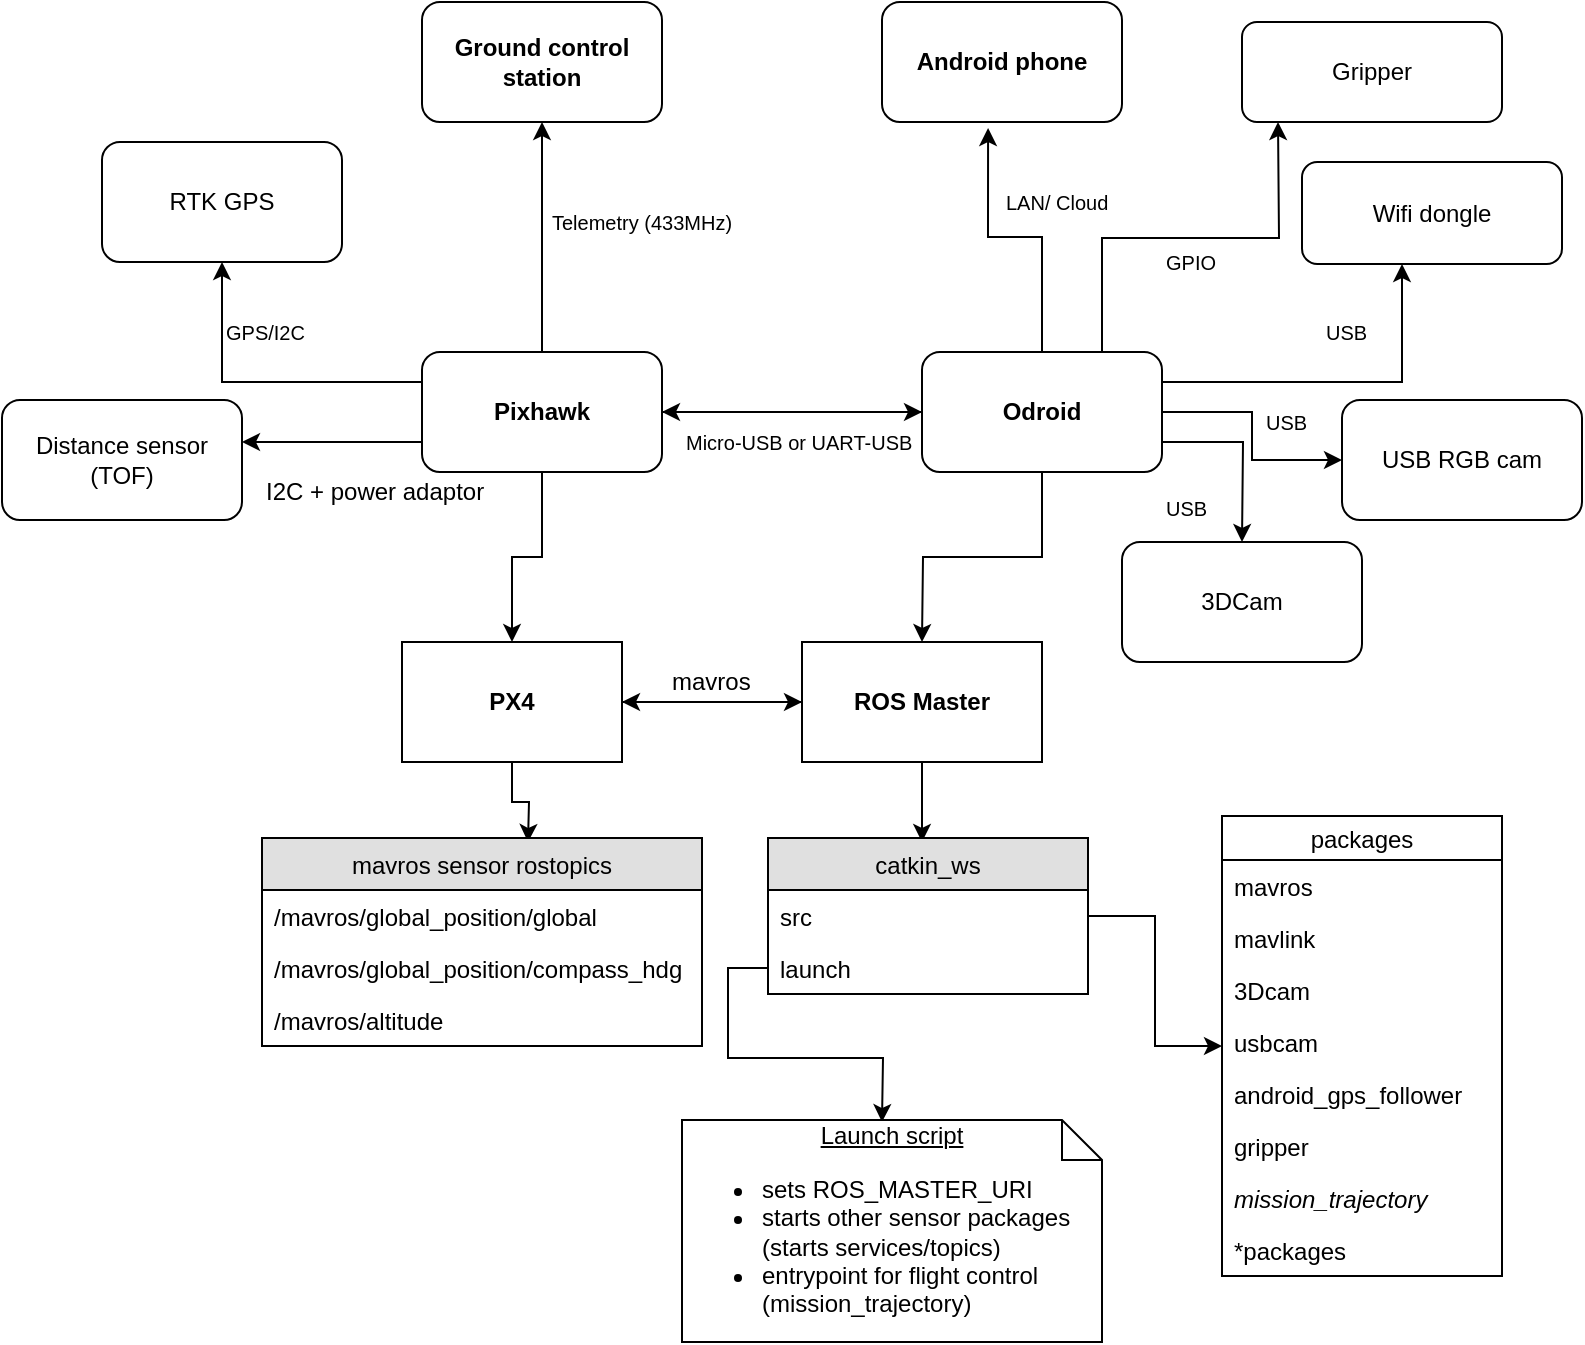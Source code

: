 <mxfile version="10.6.7" type="github"><diagram id="nl4JyspTp1iFP1jykP6N" name="Page-1"><mxGraphModel dx="840" dy="404" grid="1" gridSize="10" guides="1" tooltips="1" connect="1" arrows="1" fold="1" page="1" pageScale="1" pageWidth="827" pageHeight="1169" math="0" shadow="0"><root><mxCell id="0"/><mxCell id="1" parent="0"/><mxCell id="j6_U-_XCmKQf0JF2wbDi-5" style="edgeStyle=orthogonalEdgeStyle;rounded=0;orthogonalLoop=1;jettySize=auto;html=1;entryX=0;entryY=0.5;entryDx=0;entryDy=0;" parent="1" source="zrJzUWun0oEHjl4LM8T9-1" target="j6_U-_XCmKQf0JF2wbDi-2" edge="1"><mxGeometry relative="1" as="geometry"/></mxCell><mxCell id="j6_U-_XCmKQf0JF2wbDi-10" style="edgeStyle=orthogonalEdgeStyle;rounded=0;orthogonalLoop=1;jettySize=auto;html=1;exitX=0;exitY=0.25;exitDx=0;exitDy=0;entryX=0.5;entryY=1;entryDx=0;entryDy=0;" parent="1" source="zrJzUWun0oEHjl4LM8T9-1" target="j6_U-_XCmKQf0JF2wbDi-13" edge="1"><mxGeometry relative="1" as="geometry"><mxPoint x="170" y="175" as="targetPoint"/><Array as="points"><mxPoint x="140" y="200"/></Array></mxGeometry></mxCell><mxCell id="j6_U-_XCmKQf0JF2wbDi-11" style="edgeStyle=orthogonalEdgeStyle;rounded=0;orthogonalLoop=1;jettySize=auto;html=1;exitX=0;exitY=0.75;exitDx=0;exitDy=0;" parent="1" source="zrJzUWun0oEHjl4LM8T9-1" edge="1"><mxGeometry relative="1" as="geometry"><mxPoint x="150" y="230" as="targetPoint"/></mxGeometry></mxCell><mxCell id="j6_U-_XCmKQf0JF2wbDi-30" style="edgeStyle=orthogonalEdgeStyle;rounded=0;orthogonalLoop=1;jettySize=auto;html=1;exitX=0.5;exitY=0;exitDx=0;exitDy=0;entryX=0.5;entryY=1;entryDx=0;entryDy=0;" parent="1" source="zrJzUWun0oEHjl4LM8T9-1" edge="1"><mxGeometry relative="1" as="geometry"><mxPoint x="300" y="70" as="targetPoint"/></mxGeometry></mxCell><mxCell id="j6_U-_XCmKQf0JF2wbDi-43" style="edgeStyle=orthogonalEdgeStyle;rounded=0;orthogonalLoop=1;jettySize=auto;html=1;exitX=0.5;exitY=1;exitDx=0;exitDy=0;entryX=0.5;entryY=0;entryDx=0;entryDy=0;" parent="1" source="zrJzUWun0oEHjl4LM8T9-1" target="j6_U-_XCmKQf0JF2wbDi-41" edge="1"><mxGeometry relative="1" as="geometry"/></mxCell><mxCell id="zrJzUWun0oEHjl4LM8T9-1" value="&lt;b&gt;Pixhawk&lt;/b&gt;" style="rounded=1;whiteSpace=wrap;html=1;" parent="1" vertex="1"><mxGeometry x="240" y="185" width="120" height="60" as="geometry"/></mxCell><mxCell id="j6_U-_XCmKQf0JF2wbDi-6" style="edgeStyle=orthogonalEdgeStyle;rounded=0;orthogonalLoop=1;jettySize=auto;html=1;entryX=1;entryY=0.5;entryDx=0;entryDy=0;" parent="1" source="j6_U-_XCmKQf0JF2wbDi-2" target="zrJzUWun0oEHjl4LM8T9-1" edge="1"><mxGeometry relative="1" as="geometry"/></mxCell><mxCell id="j6_U-_XCmKQf0JF2wbDi-15" style="edgeStyle=orthogonalEdgeStyle;rounded=0;orthogonalLoop=1;jettySize=auto;html=1;exitX=1;exitY=0.25;exitDx=0;exitDy=0;" parent="1" source="j6_U-_XCmKQf0JF2wbDi-2" target="j6_U-_XCmKQf0JF2wbDi-16" edge="1"><mxGeometry relative="1" as="geometry"><mxPoint x="640" y="140" as="targetPoint"/><Array as="points"><mxPoint x="730" y="200"/></Array></mxGeometry></mxCell><mxCell id="j6_U-_XCmKQf0JF2wbDi-17" style="edgeStyle=orthogonalEdgeStyle;rounded=0;orthogonalLoop=1;jettySize=auto;html=1;exitX=1;exitY=0.5;exitDx=0;exitDy=0;entryX=0;entryY=0.5;entryDx=0;entryDy=0;" parent="1" source="j6_U-_XCmKQf0JF2wbDi-2" target="j6_U-_XCmKQf0JF2wbDi-19" edge="1"><mxGeometry relative="1" as="geometry"><mxPoint x="660" y="215" as="targetPoint"/></mxGeometry></mxCell><mxCell id="j6_U-_XCmKQf0JF2wbDi-21" style="edgeStyle=orthogonalEdgeStyle;rounded=0;orthogonalLoop=1;jettySize=auto;html=1;exitX=1;exitY=0.75;exitDx=0;exitDy=0;" parent="1" source="j6_U-_XCmKQf0JF2wbDi-2" edge="1"><mxGeometry relative="1" as="geometry"><mxPoint x="650" y="280" as="targetPoint"/></mxGeometry></mxCell><mxCell id="j6_U-_XCmKQf0JF2wbDi-23" style="edgeStyle=orthogonalEdgeStyle;rounded=0;orthogonalLoop=1;jettySize=auto;html=1;" parent="1" source="j6_U-_XCmKQf0JF2wbDi-2" edge="1"><mxGeometry relative="1" as="geometry"><mxPoint x="490" y="330" as="targetPoint"/></mxGeometry></mxCell><mxCell id="j6_U-_XCmKQf0JF2wbDi-27" style="edgeStyle=orthogonalEdgeStyle;rounded=0;orthogonalLoop=1;jettySize=auto;html=1;exitX=0.5;exitY=0;exitDx=0;exitDy=0;entryX=0.442;entryY=1.05;entryDx=0;entryDy=0;entryPerimeter=0;" parent="1" source="j6_U-_XCmKQf0JF2wbDi-2" target="j6_U-_XCmKQf0JF2wbDi-26" edge="1"><mxGeometry relative="1" as="geometry"/></mxCell><mxCell id="PVtK1HOAYE8B7Avdvaf3-5" style="edgeStyle=orthogonalEdgeStyle;rounded=0;orthogonalLoop=1;jettySize=auto;html=1;exitX=0.75;exitY=0;exitDx=0;exitDy=0;" edge="1" parent="1" source="j6_U-_XCmKQf0JF2wbDi-2"><mxGeometry relative="1" as="geometry"><mxPoint x="668" y="70" as="targetPoint"/></mxGeometry></mxCell><mxCell id="j6_U-_XCmKQf0JF2wbDi-2" value="&lt;b&gt;Odroid&lt;/b&gt;" style="rounded=1;whiteSpace=wrap;html=1;" parent="1" vertex="1"><mxGeometry x="490" y="185" width="120" height="60" as="geometry"/></mxCell><mxCell id="j6_U-_XCmKQf0JF2wbDi-13" value="RTK GPS" style="rounded=1;whiteSpace=wrap;html=1;" parent="1" vertex="1"><mxGeometry x="80" y="80" width="120" height="60" as="geometry"/></mxCell><mxCell id="j6_U-_XCmKQf0JF2wbDi-14" value="Distance sensor (TOF)" style="rounded=1;whiteSpace=wrap;html=1;" parent="1" vertex="1"><mxGeometry x="30" y="209" width="120" height="60" as="geometry"/></mxCell><mxCell id="j6_U-_XCmKQf0JF2wbDi-16" value="Wifi dongle" style="rounded=1;whiteSpace=wrap;html=1;" parent="1" vertex="1"><mxGeometry x="680" y="90" width="130" height="51" as="geometry"/></mxCell><mxCell id="j6_U-_XCmKQf0JF2wbDi-19" value="USB RGB cam" style="rounded=1;whiteSpace=wrap;html=1;" parent="1" vertex="1"><mxGeometry x="700" y="209" width="120" height="60" as="geometry"/></mxCell><mxCell id="j6_U-_XCmKQf0JF2wbDi-22" value="3DCam" style="rounded=1;whiteSpace=wrap;html=1;" parent="1" vertex="1"><mxGeometry x="590" y="280" width="120" height="60" as="geometry"/></mxCell><mxCell id="j6_U-_XCmKQf0JF2wbDi-45" style="edgeStyle=orthogonalEdgeStyle;rounded=0;orthogonalLoop=1;jettySize=auto;html=1;exitX=0;exitY=0.5;exitDx=0;exitDy=0;entryX=1;entryY=0.5;entryDx=0;entryDy=0;" parent="1" source="j6_U-_XCmKQf0JF2wbDi-24" target="j6_U-_XCmKQf0JF2wbDi-41" edge="1"><mxGeometry relative="1" as="geometry"/></mxCell><mxCell id="j6_U-_XCmKQf0JF2wbDi-47" style="edgeStyle=orthogonalEdgeStyle;rounded=0;orthogonalLoop=1;jettySize=auto;html=1;" parent="1" source="j6_U-_XCmKQf0JF2wbDi-24" edge="1"><mxGeometry relative="1" as="geometry"><mxPoint x="490" y="430" as="targetPoint"/></mxGeometry></mxCell><mxCell id="j6_U-_XCmKQf0JF2wbDi-24" value="&lt;b&gt;ROS Master&lt;/b&gt;" style="rounded=0;whiteSpace=wrap;html=1;" parent="1" vertex="1"><mxGeometry x="430" y="330" width="120" height="60" as="geometry"/></mxCell><mxCell id="j6_U-_XCmKQf0JF2wbDi-25" value="&lt;b&gt;Ground control station&lt;/b&gt;" style="rounded=1;whiteSpace=wrap;html=1;" parent="1" vertex="1"><mxGeometry x="240" y="10" width="120" height="60" as="geometry"/></mxCell><mxCell id="j6_U-_XCmKQf0JF2wbDi-26" value="&lt;b&gt;Android phone&lt;/b&gt;" style="rounded=1;whiteSpace=wrap;html=1;" parent="1" vertex="1"><mxGeometry x="470" y="10" width="120" height="60" as="geometry"/></mxCell><mxCell id="j6_U-_XCmKQf0JF2wbDi-29" value="&lt;font style=&quot;font-size: 10px&quot;&gt;Telemetry (433MHz)&lt;/font&gt;" style="text;html=1;resizable=0;points=[];autosize=1;align=left;verticalAlign=top;spacingTop=-4;" parent="1" vertex="1"><mxGeometry x="303" y="110" width="110" height="20" as="geometry"/></mxCell><mxCell id="j6_U-_XCmKQf0JF2wbDi-31" value="&lt;font style=&quot;font-size: 10px&quot;&gt;Micro-USB or UART-USB&lt;/font&gt;" style="text;html=1;resizable=0;points=[];autosize=1;align=left;verticalAlign=top;spacingTop=-4;" parent="1" vertex="1"><mxGeometry x="370" y="220" width="130" height="20" as="geometry"/></mxCell><mxCell id="j6_U-_XCmKQf0JF2wbDi-32" value="&lt;font style=&quot;font-size: 10px&quot;&gt;LAN/ Cloud&lt;/font&gt;" style="text;html=1;resizable=0;points=[];autosize=1;align=left;verticalAlign=top;spacingTop=-4;" parent="1" vertex="1"><mxGeometry x="530" y="100" width="70" height="20" as="geometry"/></mxCell><mxCell id="j6_U-_XCmKQf0JF2wbDi-35" value="&lt;font style=&quot;font-size: 10px&quot;&gt;USB&lt;/font&gt;" style="text;html=1;resizable=0;points=[];autosize=1;align=left;verticalAlign=top;spacingTop=-4;" parent="1" vertex="1"><mxGeometry x="660" y="210" width="40" height="20" as="geometry"/></mxCell><mxCell id="j6_U-_XCmKQf0JF2wbDi-36" value="&lt;font style=&quot;font-size: 10px&quot;&gt;USB&lt;/font&gt;" style="text;html=1;resizable=0;points=[];autosize=1;align=left;verticalAlign=top;spacingTop=-4;" parent="1" vertex="1"><mxGeometry x="690" y="165" width="40" height="20" as="geometry"/></mxCell><mxCell id="j6_U-_XCmKQf0JF2wbDi-37" value="&lt;font style=&quot;font-size: 10px&quot;&gt;USB&lt;/font&gt;" style="text;html=1;resizable=0;points=[];autosize=1;align=left;verticalAlign=top;spacingTop=-4;" parent="1" vertex="1"><mxGeometry x="610" y="252.5" width="40" height="20" as="geometry"/></mxCell><mxCell id="j6_U-_XCmKQf0JF2wbDi-38" value="&lt;font style=&quot;font-size: 10px&quot;&gt;GPS/I2C&lt;/font&gt;" style="text;html=1;resizable=0;points=[];autosize=1;align=left;verticalAlign=top;spacingTop=-4;" parent="1" vertex="1"><mxGeometry x="140" y="164.5" width="50" height="20" as="geometry"/></mxCell><mxCell id="j6_U-_XCmKQf0JF2wbDi-39" value="I2C + power adaptor" style="text;html=1;resizable=0;points=[];autosize=1;align=left;verticalAlign=top;spacingTop=-4;" parent="1" vertex="1"><mxGeometry x="160" y="245" width="120" height="20" as="geometry"/></mxCell><mxCell id="j6_U-_XCmKQf0JF2wbDi-44" style="edgeStyle=orthogonalEdgeStyle;rounded=0;orthogonalLoop=1;jettySize=auto;html=1;entryX=0;entryY=0.5;entryDx=0;entryDy=0;" parent="1" source="j6_U-_XCmKQf0JF2wbDi-41" target="j6_U-_XCmKQf0JF2wbDi-24" edge="1"><mxGeometry relative="1" as="geometry"/></mxCell><mxCell id="j6_U-_XCmKQf0JF2wbDi-49" style="edgeStyle=orthogonalEdgeStyle;rounded=0;orthogonalLoop=1;jettySize=auto;html=1;exitX=0.5;exitY=1;exitDx=0;exitDy=0;" parent="1" source="j6_U-_XCmKQf0JF2wbDi-41" edge="1"><mxGeometry relative="1" as="geometry"><mxPoint x="293" y="430" as="targetPoint"/></mxGeometry></mxCell><mxCell id="j6_U-_XCmKQf0JF2wbDi-41" value="&lt;b&gt;PX4&lt;/b&gt;" style="rounded=0;whiteSpace=wrap;html=1;" parent="1" vertex="1"><mxGeometry x="230" y="330" width="110" height="60" as="geometry"/></mxCell><mxCell id="j6_U-_XCmKQf0JF2wbDi-46" value="mavros" style="text;html=1;resizable=0;points=[];autosize=1;align=left;verticalAlign=top;spacingTop=-4;" parent="1" vertex="1"><mxGeometry x="363" y="340" width="50" height="20" as="geometry"/></mxCell><mxCell id="j6_U-_XCmKQf0JF2wbDi-56" value="mavros sensor rostopics" style="swimlane;fontStyle=0;childLayout=stackLayout;horizontal=1;startSize=26;fillColor=#e0e0e0;horizontalStack=0;resizeParent=1;resizeParentMax=0;resizeLast=0;collapsible=1;marginBottom=0;swimlaneFillColor=#ffffff;align=center;fontSize=12;" parent="1" vertex="1"><mxGeometry x="160" y="428" width="220" height="104" as="geometry"/></mxCell><mxCell id="j6_U-_XCmKQf0JF2wbDi-57" value="/mavros/global_position/global" style="text;strokeColor=none;fillColor=none;spacingLeft=4;spacingRight=4;overflow=hidden;rotatable=0;points=[[0,0.5],[1,0.5]];portConstraint=eastwest;fontSize=12;" parent="j6_U-_XCmKQf0JF2wbDi-56" vertex="1"><mxGeometry y="26" width="220" height="26" as="geometry"/></mxCell><mxCell id="j6_U-_XCmKQf0JF2wbDi-58" value="/mavros/global_position/compass_hdg" style="text;strokeColor=none;fillColor=none;spacingLeft=4;spacingRight=4;overflow=hidden;rotatable=0;points=[[0,0.5],[1,0.5]];portConstraint=eastwest;fontSize=12;" parent="j6_U-_XCmKQf0JF2wbDi-56" vertex="1"><mxGeometry y="52" width="220" height="26" as="geometry"/></mxCell><mxCell id="j6_U-_XCmKQf0JF2wbDi-83" value="/mavros/altitude" style="text;strokeColor=none;fillColor=none;spacingLeft=4;spacingRight=4;overflow=hidden;rotatable=0;points=[[0,0.5],[1,0.5]];portConstraint=eastwest;fontSize=12;" parent="j6_U-_XCmKQf0JF2wbDi-56" vertex="1"><mxGeometry y="78" width="220" height="26" as="geometry"/></mxCell><mxCell id="j6_U-_XCmKQf0JF2wbDi-63" value="catkin_ws" style="swimlane;fontStyle=0;childLayout=stackLayout;horizontal=1;startSize=26;fillColor=#e0e0e0;horizontalStack=0;resizeParent=1;resizeParentMax=0;resizeLast=0;collapsible=1;marginBottom=0;swimlaneFillColor=#ffffff;align=center;fontSize=12;" parent="1" vertex="1"><mxGeometry x="413" y="428" width="160" height="78" as="geometry"/></mxCell><mxCell id="j6_U-_XCmKQf0JF2wbDi-64" value="src" style="text;strokeColor=none;fillColor=none;spacingLeft=4;spacingRight=4;overflow=hidden;rotatable=0;points=[[0,0.5],[1,0.5]];portConstraint=eastwest;fontSize=12;" parent="j6_U-_XCmKQf0JF2wbDi-63" vertex="1"><mxGeometry y="26" width="160" height="26" as="geometry"/></mxCell><mxCell id="j6_U-_XCmKQf0JF2wbDi-65" value="launch" style="text;strokeColor=none;fillColor=none;spacingLeft=4;spacingRight=4;overflow=hidden;rotatable=0;points=[[0,0.5],[1,0.5]];portConstraint=eastwest;fontSize=12;" parent="j6_U-_XCmKQf0JF2wbDi-63" vertex="1"><mxGeometry y="52" width="160" height="26" as="geometry"/></mxCell><mxCell id="j6_U-_XCmKQf0JF2wbDi-72" style="edgeStyle=orthogonalEdgeStyle;rounded=0;orthogonalLoop=1;jettySize=auto;html=1;fontSize=12;" parent="1" source="j6_U-_XCmKQf0JF2wbDi-65" edge="1"><mxGeometry relative="1" as="geometry"><mxPoint x="470" y="570" as="targetPoint"/></mxGeometry></mxCell><mxCell id="j6_U-_XCmKQf0JF2wbDi-73" value="packages" style="swimlane;fontStyle=0;childLayout=stackLayout;horizontal=1;startSize=22;fillColor=none;horizontalStack=0;resizeParent=1;resizeParentMax=0;resizeLast=0;collapsible=1;marginBottom=0;swimlaneFillColor=#ffffff;align=center;fontSize=12;" parent="1" vertex="1"><mxGeometry x="640" y="417" width="140" height="230" as="geometry"/></mxCell><mxCell id="j6_U-_XCmKQf0JF2wbDi-74" value="mavros" style="text;strokeColor=none;fillColor=none;spacingLeft=4;spacingRight=4;overflow=hidden;rotatable=0;points=[[0,0.5],[1,0.5]];portConstraint=eastwest;fontSize=12;" parent="j6_U-_XCmKQf0JF2wbDi-73" vertex="1"><mxGeometry y="22" width="140" height="26" as="geometry"/></mxCell><mxCell id="j6_U-_XCmKQf0JF2wbDi-75" value="mavlink" style="text;strokeColor=none;fillColor=none;spacingLeft=4;spacingRight=4;overflow=hidden;rotatable=0;points=[[0,0.5],[1,0.5]];portConstraint=eastwest;fontSize=12;" parent="j6_U-_XCmKQf0JF2wbDi-73" vertex="1"><mxGeometry y="48" width="140" height="26" as="geometry"/></mxCell><mxCell id="j6_U-_XCmKQf0JF2wbDi-76" value="3Dcam" style="text;strokeColor=none;fillColor=none;spacingLeft=4;spacingRight=4;overflow=hidden;rotatable=0;points=[[0,0.5],[1,0.5]];portConstraint=eastwest;fontSize=12;" parent="j6_U-_XCmKQf0JF2wbDi-73" vertex="1"><mxGeometry y="74" width="140" height="26" as="geometry"/></mxCell><mxCell id="j6_U-_XCmKQf0JF2wbDi-78" value="usbcam" style="text;strokeColor=none;fillColor=none;spacingLeft=4;spacingRight=4;overflow=hidden;rotatable=0;points=[[0,0.5],[1,0.5]];portConstraint=eastwest;fontSize=12;" parent="j6_U-_XCmKQf0JF2wbDi-73" vertex="1"><mxGeometry y="100" width="140" height="26" as="geometry"/></mxCell><mxCell id="j6_U-_XCmKQf0JF2wbDi-79" value="android_gps_follower" style="text;strokeColor=none;fillColor=none;spacingLeft=4;spacingRight=4;overflow=hidden;rotatable=0;points=[[0,0.5],[1,0.5]];portConstraint=eastwest;fontSize=12;" parent="j6_U-_XCmKQf0JF2wbDi-73" vertex="1"><mxGeometry y="126" width="140" height="26" as="geometry"/></mxCell><mxCell id="PVtK1HOAYE8B7Avdvaf3-7" value="gripper" style="text;strokeColor=none;fillColor=none;spacingLeft=4;spacingRight=4;overflow=hidden;rotatable=0;points=[[0,0.5],[1,0.5]];portConstraint=eastwest;fontSize=12;" vertex="1" parent="j6_U-_XCmKQf0JF2wbDi-73"><mxGeometry y="152" width="140" height="26" as="geometry"/></mxCell><mxCell id="j6_U-_XCmKQf0JF2wbDi-80" value="mission_trajectory" style="text;strokeColor=none;fillColor=none;spacingLeft=4;spacingRight=4;overflow=hidden;rotatable=0;points=[[0,0.5],[1,0.5]];portConstraint=eastwest;fontSize=12;fontStyle=2" parent="j6_U-_XCmKQf0JF2wbDi-73" vertex="1"><mxGeometry y="178" width="140" height="26" as="geometry"/></mxCell><mxCell id="j6_U-_XCmKQf0JF2wbDi-81" value="*packages" style="text;strokeColor=none;fillColor=none;spacingLeft=4;spacingRight=4;overflow=hidden;rotatable=0;points=[[0,0.5],[1,0.5]];portConstraint=eastwest;fontSize=12;" parent="j6_U-_XCmKQf0JF2wbDi-73" vertex="1"><mxGeometry y="204" width="140" height="26" as="geometry"/></mxCell><mxCell id="j6_U-_XCmKQf0JF2wbDi-77" style="edgeStyle=orthogonalEdgeStyle;rounded=0;orthogonalLoop=1;jettySize=auto;html=1;exitX=1;exitY=0.5;exitDx=0;exitDy=0;fontSize=12;" parent="1" source="j6_U-_XCmKQf0JF2wbDi-64" target="j6_U-_XCmKQf0JF2wbDi-73" edge="1"><mxGeometry relative="1" as="geometry"><mxPoint x="620" y="467" as="targetPoint"/><mxPoint x="573" y="467" as="sourcePoint"/></mxGeometry></mxCell><mxCell id="j6_U-_XCmKQf0JF2wbDi-82" value="&lt;div style=&quot;text-align: center ; font-size: 12px&quot;&gt;&lt;u&gt;&lt;font style=&quot;font-size: 12px&quot;&gt;Launch script&lt;/font&gt;&lt;/u&gt;&lt;/div&gt;&lt;div style=&quot;text-align: center ; font-size: 12px&quot;&gt;&lt;ul&gt;&lt;li style=&quot;text-align: left&quot;&gt;&lt;font style=&quot;font-size: 12px&quot;&gt;sets ROS_MASTER_URI&lt;/font&gt;&lt;/li&gt;&lt;li style=&quot;text-align: left&quot;&gt;&lt;font style=&quot;font-size: 12px&quot;&gt;starts other sensor packages (starts services/topics)&lt;/font&gt;&lt;/li&gt;&lt;li style=&quot;text-align: left&quot;&gt;&lt;font style=&quot;font-size: 12px&quot;&gt;entrypoint for flight control (mission_trajectory)&lt;/font&gt;&lt;/li&gt;&lt;/ul&gt;&lt;/div&gt;" style="shape=note;strokeWidth=1;fontSize=14;size=20;whiteSpace=wrap;html=1;spacing=1;" parent="1" vertex="1"><mxGeometry x="370" y="569" width="210" height="111" as="geometry"/></mxCell><mxCell id="PVtK1HOAYE8B7Avdvaf3-1" value="Gripper" style="rounded=1;whiteSpace=wrap;html=1;" vertex="1" parent="1"><mxGeometry x="650" y="20" width="130" height="50" as="geometry"/></mxCell><mxCell id="PVtK1HOAYE8B7Avdvaf3-6" value="&lt;font style=&quot;font-size: 10px&quot;&gt;GPIO&lt;/font&gt;" style="text;html=1;resizable=0;points=[];autosize=1;align=left;verticalAlign=top;spacingTop=-4;" vertex="1" parent="1"><mxGeometry x="610" y="130" width="40" height="20" as="geometry"/></mxCell></root></mxGraphModel></diagram></mxfile>